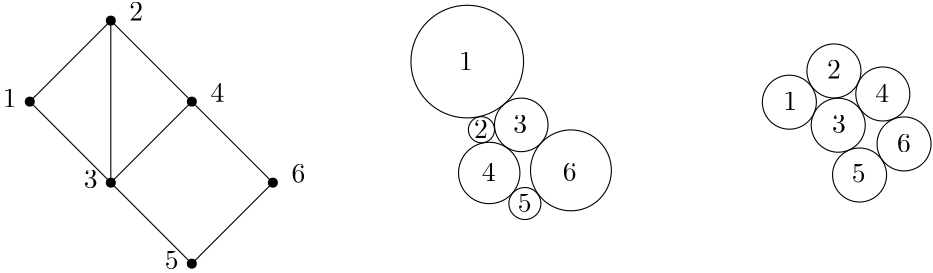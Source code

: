 <?xml version="1.0"?>
<!DOCTYPE ipe SYSTEM "ipe.dtd">
<ipe version="70218" creator="Ipe 7.2.23">
<info created="D:20221018083130" modified="D:20230205191222"/>
<ipestyle name="basic">
<symbol name="arrow/arc(spx)">
<path stroke="sym-stroke" fill="sym-stroke" pen="sym-pen">
0 0 m
-1 0.333 l
-1 -0.333 l
h
</path>
</symbol>
<symbol name="arrow/farc(spx)">
<path stroke="sym-stroke" fill="white" pen="sym-pen">
0 0 m
-1 0.333 l
-1 -0.333 l
h
</path>
</symbol>
<symbol name="arrow/ptarc(spx)">
<path stroke="sym-stroke" fill="sym-stroke" pen="sym-pen">
0 0 m
-1 0.333 l
-0.8 0 l
-1 -0.333 l
h
</path>
</symbol>
<symbol name="arrow/fptarc(spx)">
<path stroke="sym-stroke" fill="white" pen="sym-pen">
0 0 m
-1 0.333 l
-0.8 0 l
-1 -0.333 l
h
</path>
</symbol>
<symbol name="mark/circle(sx)" transformations="translations">
<path fill="sym-stroke">
0.6 0 0 0.6 0 0 e
0.4 0 0 0.4 0 0 e
</path>
</symbol>
<symbol name="mark/disk(sx)" transformations="translations">
<path fill="sym-stroke">
0.6 0 0 0.6 0 0 e
</path>
</symbol>
<symbol name="mark/fdisk(sfx)" transformations="translations">
<group>
<path fill="sym-fill">
0.5 0 0 0.5 0 0 e
</path>
<path fill="sym-stroke" fillrule="eofill">
0.6 0 0 0.6 0 0 e
0.4 0 0 0.4 0 0 e
</path>
</group>
</symbol>
<symbol name="mark/box(sx)" transformations="translations">
<path fill="sym-stroke" fillrule="eofill">
-0.6 -0.6 m
0.6 -0.6 l
0.6 0.6 l
-0.6 0.6 l
h
-0.4 -0.4 m
0.4 -0.4 l
0.4 0.4 l
-0.4 0.4 l
h
</path>
</symbol>
<symbol name="mark/square(sx)" transformations="translations">
<path fill="sym-stroke">
-0.6 -0.6 m
0.6 -0.6 l
0.6 0.6 l
-0.6 0.6 l
h
</path>
</symbol>
<symbol name="mark/fsquare(sfx)" transformations="translations">
<group>
<path fill="sym-fill">
-0.5 -0.5 m
0.5 -0.5 l
0.5 0.5 l
-0.5 0.5 l
h
</path>
<path fill="sym-stroke" fillrule="eofill">
-0.6 -0.6 m
0.6 -0.6 l
0.6 0.6 l
-0.6 0.6 l
h
-0.4 -0.4 m
0.4 -0.4 l
0.4 0.4 l
-0.4 0.4 l
h
</path>
</group>
</symbol>
<symbol name="mark/cross(sx)" transformations="translations">
<group>
<path fill="sym-stroke">
-0.43 -0.57 m
0.57 0.43 l
0.43 0.57 l
-0.57 -0.43 l
h
</path>
<path fill="sym-stroke">
-0.43 0.57 m
0.57 -0.43 l
0.43 -0.57 l
-0.57 0.43 l
h
</path>
</group>
</symbol>
<symbol name="arrow/fnormal(spx)">
<path stroke="sym-stroke" fill="white" pen="sym-pen">
0 0 m
-1 0.333 l
-1 -0.333 l
h
</path>
</symbol>
<symbol name="arrow/pointed(spx)">
<path stroke="sym-stroke" fill="sym-stroke" pen="sym-pen">
0 0 m
-1 0.333 l
-0.8 0 l
-1 -0.333 l
h
</path>
</symbol>
<symbol name="arrow/fpointed(spx)">
<path stroke="sym-stroke" fill="white" pen="sym-pen">
0 0 m
-1 0.333 l
-0.8 0 l
-1 -0.333 l
h
</path>
</symbol>
<symbol name="arrow/linear(spx)">
<path stroke="sym-stroke" pen="sym-pen">
-1 0.333 m
0 0 l
-1 -0.333 l
</path>
</symbol>
<symbol name="arrow/fdouble(spx)">
<path stroke="sym-stroke" fill="white" pen="sym-pen">
0 0 m
-1 0.333 l
-1 -0.333 l
h
-1 0 m
-2 0.333 l
-2 -0.333 l
h
</path>
</symbol>
<symbol name="arrow/double(spx)">
<path stroke="sym-stroke" fill="sym-stroke" pen="sym-pen">
0 0 m
-1 0.333 l
-1 -0.333 l
h
-1 0 m
-2 0.333 l
-2 -0.333 l
h
</path>
</symbol>
<symbol name="arrow/mid-normal(spx)">
<path stroke="sym-stroke" fill="sym-stroke" pen="sym-pen">
0.5 0 m
-0.5 0.333 l
-0.5 -0.333 l
h
</path>
</symbol>
<symbol name="arrow/mid-fnormal(spx)">
<path stroke="sym-stroke" fill="white" pen="sym-pen">
0.5 0 m
-0.5 0.333 l
-0.5 -0.333 l
h
</path>
</symbol>
<symbol name="arrow/mid-pointed(spx)">
<path stroke="sym-stroke" fill="sym-stroke" pen="sym-pen">
0.5 0 m
-0.5 0.333 l
-0.3 0 l
-0.5 -0.333 l
h
</path>
</symbol>
<symbol name="arrow/mid-fpointed(spx)">
<path stroke="sym-stroke" fill="white" pen="sym-pen">
0.5 0 m
-0.5 0.333 l
-0.3 0 l
-0.5 -0.333 l
h
</path>
</symbol>
<symbol name="arrow/mid-double(spx)">
<path stroke="sym-stroke" fill="sym-stroke" pen="sym-pen">
1 0 m
0 0.333 l
0 -0.333 l
h
0 0 m
-1 0.333 l
-1 -0.333 l
h
</path>
</symbol>
<symbol name="arrow/mid-fdouble(spx)">
<path stroke="sym-stroke" fill="white" pen="sym-pen">
1 0 m
0 0.333 l
0 -0.333 l
h
0 0 m
-1 0.333 l
-1 -0.333 l
h
</path>
</symbol>
<anglesize name="22.5 deg" value="22.5"/>
<anglesize name="30 deg" value="30"/>
<anglesize name="45 deg" value="45"/>
<anglesize name="60 deg" value="60"/>
<anglesize name="90 deg" value="90"/>
<arrowsize name="large" value="10"/>
<arrowsize name="small" value="5"/>
<arrowsize name="tiny" value="3"/>
<color name="blue" value="0 0 1"/>
<color name="brown" value="0.647 0.165 0.165"/>
<color name="darkblue" value="0 0 0.545"/>
<color name="darkcyan" value="0 0.545 0.545"/>
<color name="darkgray" value="0.663"/>
<color name="darkgreen" value="0 0.392 0"/>
<color name="darkmagenta" value="0.545 0 0.545"/>
<color name="darkorange" value="1 0.549 0"/>
<color name="darkred" value="0.545 0 0"/>
<color name="gold" value="1 0.843 0"/>
<color name="gray" value="0.745"/>
<color name="green" value="0 1 0"/>
<color name="lightblue" value="0.678 0.847 0.902"/>
<color name="lightcyan" value="0.878 1 1"/>
<color name="lightgray" value="0.827"/>
<color name="lightgreen" value="0.565 0.933 0.565"/>
<color name="lightyellow" value="1 1 0.878"/>
<color name="navy" value="0 0 0.502"/>
<color name="orange" value="1 0.647 0"/>
<color name="pink" value="1 0.753 0.796"/>
<color name="purple" value="0.627 0.125 0.941"/>
<color name="red" value="1 0 0"/>
<color name="seagreen" value="0.18 0.545 0.341"/>
<color name="turquoise" value="0.251 0.878 0.816"/>
<color name="violet" value="0.933 0.51 0.933"/>
<color name="yellow" value="1 1 0"/>
<dashstyle name="dash dot dotted" value="[4 2 1 2 1 2] 0"/>
<dashstyle name="dash dotted" value="[4 2 1 2] 0"/>
<dashstyle name="dashed" value="[4] 0"/>
<dashstyle name="dotted" value="[1 3] 0"/>
<gridsize name="10 pts (~3.5 mm)" value="10"/>
<gridsize name="14 pts (~5 mm)" value="14"/>
<gridsize name="16 pts (~6 mm)" value="16"/>
<gridsize name="20 pts (~7 mm)" value="20"/>
<gridsize name="28 pts (~10 mm)" value="28"/>
<gridsize name="32 pts (~12 mm)" value="32"/>
<gridsize name="4 pts" value="4"/>
<gridsize name="56 pts (~20 mm)" value="56"/>
<gridsize name="8 pts (~3 mm)" value="8"/>
<opacity name="10%" value="0.1"/>
<opacity name="30%" value="0.3"/>
<opacity name="50%" value="0.5"/>
<opacity name="75%" value="0.75"/>
<pen name="fat" value="1.2"/>
<pen name="heavier" value="0.8"/>
<pen name="ultrafat" value="2"/>
<symbolsize name="large" value="5"/>
<symbolsize name="small" value="2"/>
<symbolsize name="tiny" value="1.1"/>
<textsize name="Huge" value="\Huge"/>
<textsize name="LARGE" value="\LARGE"/>
<textsize name="Large" value="\Large"/>
<textsize name="footnote" value="\footnotesize"/>
<textsize name="huge" value="\huge"/>
<textsize name="large" value="\large"/>
<textsize name="small" value="\small"/>
<textsize name="tiny" value="\tiny"/>
<textstyle name="center" begin="\begin{center}" end="\end{center}"/>
<textstyle name="item" begin="\begin{itemize}\item{}" end="\end{itemize}"/>
<textstyle name="itemize" begin="\begin{itemize}" end="\end{itemize}"/>
<tiling name="falling" angle="-60" step="4" width="1"/>
<tiling name="rising" angle="30" step="4" width="1"/>
</ipestyle>
<page>
<layer name="alpha"/>
<view layers="alpha" active="alpha"/>
<use layer="alpha" matrix="0.607664 0 0 0.607664 73.1095 256.358" name="mark/disk(sx)" pos="128 768" size="normal" stroke="black"/>
<use matrix="0.607664 0 0 0.607664 73.1095 256.358" name="mark/disk(sx)" pos="80 720" size="normal" stroke="black"/>
<use matrix="0.607664 0 0 0.607664 73.1095 256.358" name="mark/disk(sx)" pos="128 672" size="normal" stroke="black"/>
<use matrix="0.607664 0 0 0.607664 73.1095 256.358" name="mark/disk(sx)" pos="176 720" size="normal" stroke="black"/>
<use matrix="0.607664 0 0 0.607664 73.1095 256.358" name="mark/disk(sx)" pos="224 672" size="normal" stroke="black"/>
<use matrix="0.607664 0 0 0.607664 73.1095 256.358" name="mark/disk(sx)" pos="176 624" size="normal" stroke="black"/>
<path matrix="0.607664 0 0 0.607664 73.1095 256.358" stroke="black">
128 768 m
176 720 l
224 672 l
176 624 l
128 672 l
80 720 l
128 768 l
</path>
<path matrix="0.607664 0 0 0.607664 73.1095 256.358" stroke="black">
176 720 m
128 672 l
</path>
<text matrix="0.607664 0 0 0.607664 73.1095 254.358" transformations="translations" pos="64 720" stroke="black" type="label" width="4.981" height="6.42" depth="0" valign="baseline" style="math">1</text>
<text matrix="0.607664 0 0 0.607664 118.684 285.526" transformations="translations" pos="64 720" stroke="black" type="label" width="4.981" height="6.42" depth="0" valign="baseline" style="math">2</text>
<text matrix="0.607664 0 0 0.607664 147.852 256.358" transformations="translations" pos="64 720" stroke="black" type="label" width="4.981" height="6.42" depth="0" valign="baseline" style="math">4</text>
<text matrix="0.607664 0 0 0.607664 102.277 225.19" transformations="translations" pos="64 720" stroke="black" type="label" width="4.981" height="6.42" depth="0" valign="baseline" style="math">3</text>
<text matrix="0.607664 0 0 0.607664 131.445 196.022" transformations="translations" pos="64 720" stroke="black" type="label" width="4.981" height="6.42" depth="0" valign="baseline" style="math">5</text>
<text matrix="0.607664 0 0 0.607664 177.02 227.19" transformations="translations" pos="64 720" stroke="black" type="label" width="4.981" height="6.42" depth="0" valign="baseline" style="math">6</text>
<path matrix="0.549701 -0.259005 0.259005 0.549701 -63.4533 404.619" stroke="black">
16 0 0 16 480 752 e
</path>
<path matrix="0.549701 -0.259005 0.259005 0.549701 -63.4533 404.619" stroke="black">
16 0 0 16 512 752 e
</path>
<path matrix="0.549701 -0.259005 0.259005 0.549701 -64.4894 402.419" stroke="black">
16 0 0 16 496 784 e
</path>
<path matrix="0.549701 -0.259005 0.259005 0.549701 -64.4894 402.419" stroke="black">
16 0 0 16 528 784 e
</path>
<path matrix="0.549701 -0.259005 0.259005 0.549701 -53.2026 414.97" stroke="black">
16 0 0 16 544 736 e
</path>
<path matrix="0.549701 -0.259005 0.259005 0.549701 -60.9357 421.368" stroke="black">
16 0 0 16 544 704 e
</path>
<path matrix="0.607664 0 0 0.607664 102.277 256.358" stroke="black">
80 768 m
80 672 l
</path>
<text matrix="0.549701 -0.259005 0.259005 0.549701 171.295 311.64" transformations="translations" pos="64 720" stroke="black" type="label" width="4.981" height="6.42" depth="0" valign="baseline" style="math">1</text>
<text matrix="0.549701 -0.259005 0.259005 0.549701 187.089 322.978" transformations="translations" pos="64 720" stroke="black" type="label" width="4.981" height="6.42" depth="0" valign="baseline" style="math">2</text>
<text matrix="0.549701 -0.259005 0.259005 0.549701 188.886 303.351" transformations="translations" pos="64 720" stroke="black" type="label" width="4.981" height="6.42" depth="0" valign="baseline" style="math">3</text>
<text matrix="0.549701 -0.259005 0.259005 0.549701 204.436 314.447" transformations="translations" pos="64 720" stroke="black" type="label" width="4.981" height="6.42" depth="0" valign="baseline" style="math">4</text>
<text matrix="0.549701 -0.259005 0.259005 0.549701 195.967 285.551" transformations="translations" pos="64 720" stroke="black" type="label" width="4.981" height="6.42" depth="0" valign="baseline" style="math">5</text>
<text matrix="0.549701 -0.259005 0.259005 0.549701 212.235 296.358" transformations="translations" pos="64 720" stroke="black" type="label" width="4.981" height="6.42" depth="0" valign="baseline" style="math">6</text>
<path matrix="0.607664 0 0 0.607664 107.746 253.319" stroke="black">
33.3668 0 0 33.3668 282.16 748.73 e
</path>
<path matrix="0.607664 0 0 0.607664 107.746 253.319" stroke="black">
7.75504 0 0 7.75504 290.585 708.359 e
</path>
<path matrix="0.607664 0 0 0.607664 107.139 253.137" stroke="black">
15.8597 0 0 15.8597 315.159 711.518 e
</path>
<path matrix="0.607664 0 0 0.607664 108.415 253.745" stroke="black">
18.1804 0 0 18.1804 294.096 682.03 e
</path>
<path matrix="0.607664 0 0 0.607664 108.232 253.198" stroke="black">
9.47846 0 0 9.47846 315.51 664.828 e
</path>
<path matrix="0.607664 0 0 0.607664 107.746 254.049" stroke="black">
23.9644 0 0 23.9644 343.594 683.083 e
</path>
<text matrix="0.549701 -0.259005 0.259005 0.549701 54.5919 325.988" transformations="translations" pos="64 720" stroke="black" type="label" width="4.981" height="6.42" depth="0" valign="baseline" style="math">1</text>
<text matrix="0.549701 -0.259005 0.259005 0.549701 59.9848 301.585" transformations="translations" pos="64 720" stroke="black" type="label" width="4.981" height="6.42" depth="0" valign="baseline" style="math">2</text>
<text matrix="0.549701 -0.259005 0.259005 0.549701 74.1218 303.287" transformations="translations" pos="64 720" stroke="black" type="label" width="4.981" height="6.42" depth="0" valign="baseline" style="math">3</text>
<text matrix="0.549701 -0.259005 0.259005 0.549701 62.7427 286.054" transformations="translations" pos="64 720" stroke="black" type="label" width="4.981" height="6.42" depth="0" valign="baseline" style="math">4</text>
<text matrix="0.549701 -0.259005 0.259005 0.549701 75.7176 274.959" transformations="translations" pos="64 720" stroke="black" type="label" width="4.981" height="6.42" depth="0" valign="baseline" style="math">5</text>
<text matrix="0.549701 -0.259005 0.259005 0.549701 91.9243 286.095" transformations="translations" pos="64 720" stroke="black" type="label" width="4.981" height="6.42" depth="0" valign="baseline" style="math">6</text>
</page>
</ipe>
